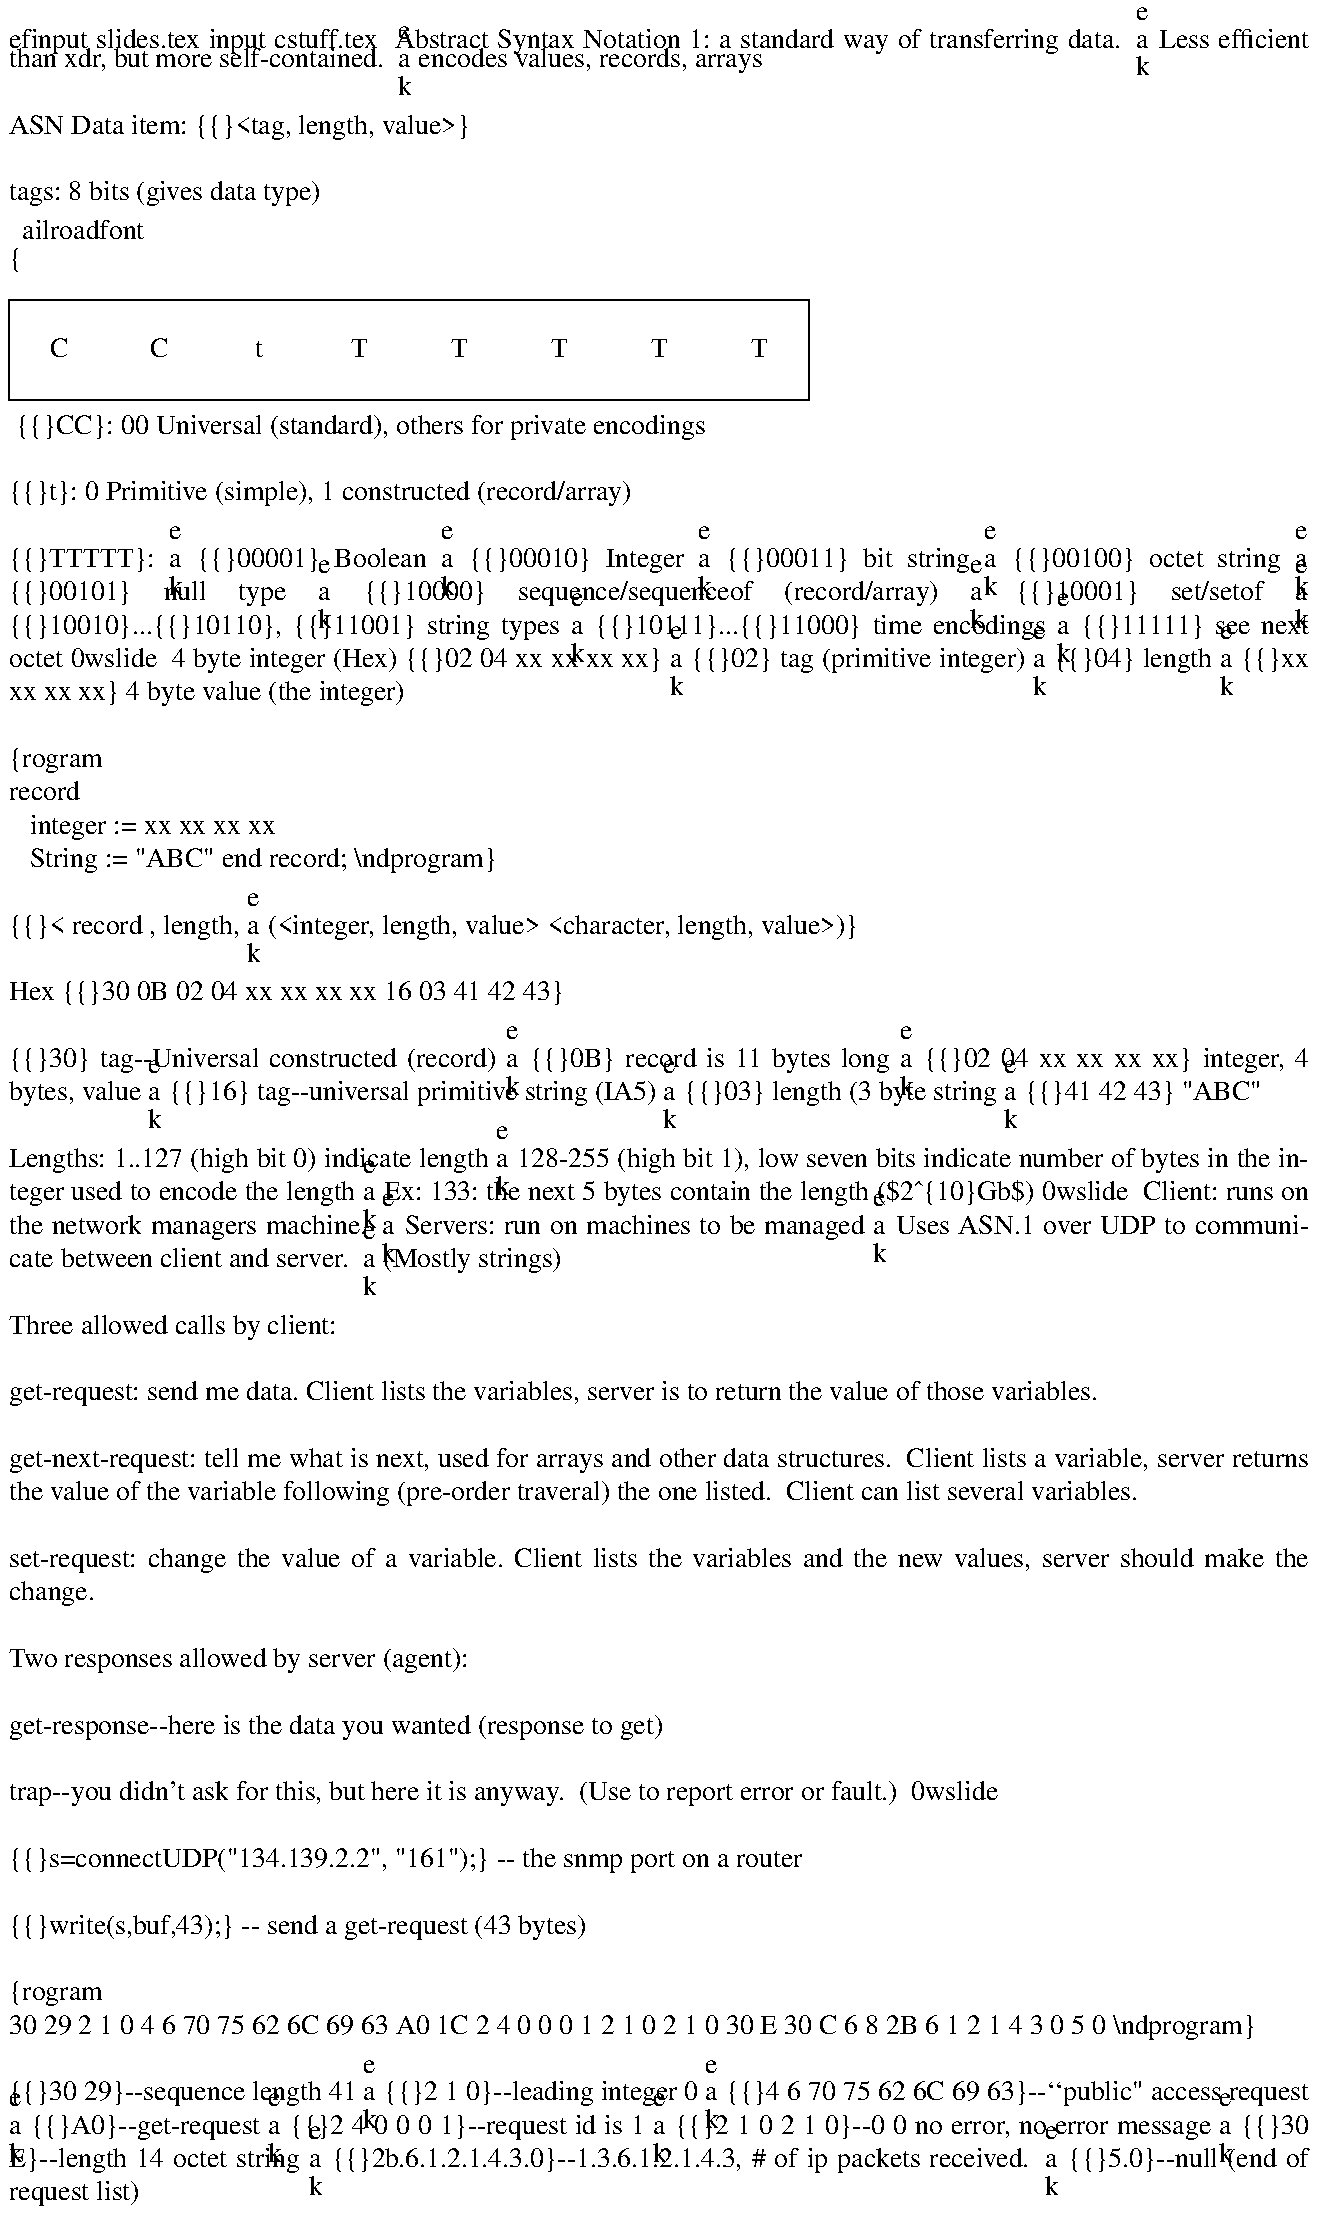 \def\chapternumber{CECS 472, SNMP  --- Volper -- 7 June 2000}
\input slides.tex
\input cstuff.tex
\centerline{\bbf ASN.1}

Abstract Syntax Notation 1: a standard way of transferring data.
\break
Less efficient than xdr, but more self-contained.
\break
encodes values, records, arrays

ASN Data item: {\ltt{}<tag, length, value>}

tags: 8 bits (gives data type)

{\railroadfont
.PS
boxwid=4.0i
boxht=0.5i
A: box
"C" at 1/16 between A.w and A.e
"C" at 3/16 between A.w and A.e
"t" at 5/16 between A.w and A.e
"T" at 7/16 between A.w and A.e
"T" at 9/16 between A.w and A.e
"T" at 11/16 between A.w and A.e
"T" at 13/16 between A.w and A.e
"T" at 15/16 between A.w and A.e
.PE
\centerline{\box\graph}}

{\ltt{}CC}: 00 Universal (standard), others for private encodings 

{\ltt{}t}: 0 Primitive (simple), 1 constructed (record/array)

{\ltt{}TTTTT}:
\break
{\ltt{}00001} Boolean
\break
{\ltt{}00010} Integer
\break
{\ltt{}00011} bit string
\break
{\ltt{}00100} octet string
\break
{\ltt{}00101} null type
\break
{\ltt{}10000} sequence/sequenceof (record/array)
\break
{\ltt{}10001} set/setof
\break
{\ltt{}10010}...{\ltt{}10110}, {\ltt{}11001} string types
\break
{\ltt{}10111}...{\ltt{}11000} time encodings
\break
{\ltt{}11111} see next octet
\newslide
\centerline{Examples}

4 byte integer (Hex) {\ltt{}02 04 xx xx xx xx}
\break
{\ltt{}02} tag (primitive integer)
\break
{\ltt{}04} length
\break
{\ltt{}xx xx xx xx} 4 byte value (the integer)

{\program
record
   integer := xx xx xx xx
   String := "ABC"
end record;
\endprogram}

{\ltt{}< record , length, 
\break
(<integer, length, value> <character, length, value>)}

Hex {\ltt{}30 0B 02 04 xx xx xx xx 16 03 41 42 43}

{\ltt{}30} tag--Universal constructed (record)
\break
{\ltt{}0B} record is 11 bytes long
\break
{\ltt{}02 04 xx xx xx xx} integer, 4 bytes, value
\break
{\ltt{}16} tag--universal primitive string (IA5)
\break
{\ltt{}03} length (3 byte string
\break
{\ltt{}41 42 43} "ABC"

Lengths: 1..127 (high bit 0) indicate length
\break
128-255 (high bit 1), low seven bits indicate number of bytes in the
integer used to encode the length
\break
Ex: 133: the next 5 bytes contain the length ($2^{10}Gb$)
\newslide
\centerline{\bbf SNMP}
\centerline{Simple Network Management Protocol}

Client: runs on the network managers machine.
\break
Servers: run on machines to be managed
\break
Uses ASN.1 over UDP to communicate between client and server.
\break
(Mostly strings)

Three allowed calls by client:

get-request: send me data. Client lists the variables, server is to
return the value of those variables.

get-next-request: tell me what is next, used for arrays and other data 
structures.
Client lists a variable, server returns the value of the variable following
(pre-order traveral) the one listed.
Client can list several variables.

set-request: change the value of a variable. Client lists the variables
and the new values, server should make the change.

Two responses allowed by server (agent):

get-response--here is the data you wanted (response to get)

trap--you didn't ask for this, but here it is anyway. 
(Use to report error or fault.)
\newslide

{\ltt{}s=connectUDP("134.139.2.2", "161");} -- the snmp port on a router

{\ltt{}write(s,buf,43);} -- send a get-request (43 bytes)

{\program
30 29 2 1 0 4 6 70 75 62 6C 69 63 A0 1C 2 4 0 0 0 1
2 1 0 2 1 0 30 E 30 C 6 8 2B 6 1 2 1 4 3 0 5 0
\endprogram}

{\ltt{}30 29}--sequence length 41
\break
{\ltt{}2 1 0}--leading integer 0
\break
{\ltt{}4 6 70 75 62 6C 69 63}--``public" access request
\break
{\ltt{}A0}--get-request
\break
{\ltt{}2 4 0 0 0 1}--request id is 1
\break
{\ltt{}2 1 0 2 1 0}--0 0 no error, no error message
\break
{\ltt{}30 E}--length 14 octet string
\break
{\ltt{}2b.6.1.2.1.4.3.0}--1.3.6.1.2.1.4.3, # of ip packets received.
\break
{\ltt{}5.0}--null (end of request list)
   
{\program
30 29 2 1 0 4 6 70 75 62 6C 69 63 A2 1C 2 1 1
2 1 0 2 1 0 30 11 30 F 6 8 2b 6 1 2 1 4 3 0
41 3 5F B8 3 
\endprogram}

{\ltt{}30..63}--public access
\break
{\ltt{}a2 1c 2 1 1}--Respson to request id 1
\break
{\ltt{}2 1 0 2 1 0}-- no errors
\break
{\ltt{}30 F . . 4 3 0}--you asked about ip packets

{\ltt{}41 3 5F B8 3}--5FB803 is the count (in hex)
\bye
%
A0 get
A1 get-next
A2 get-response
A3 set
A4 trap
